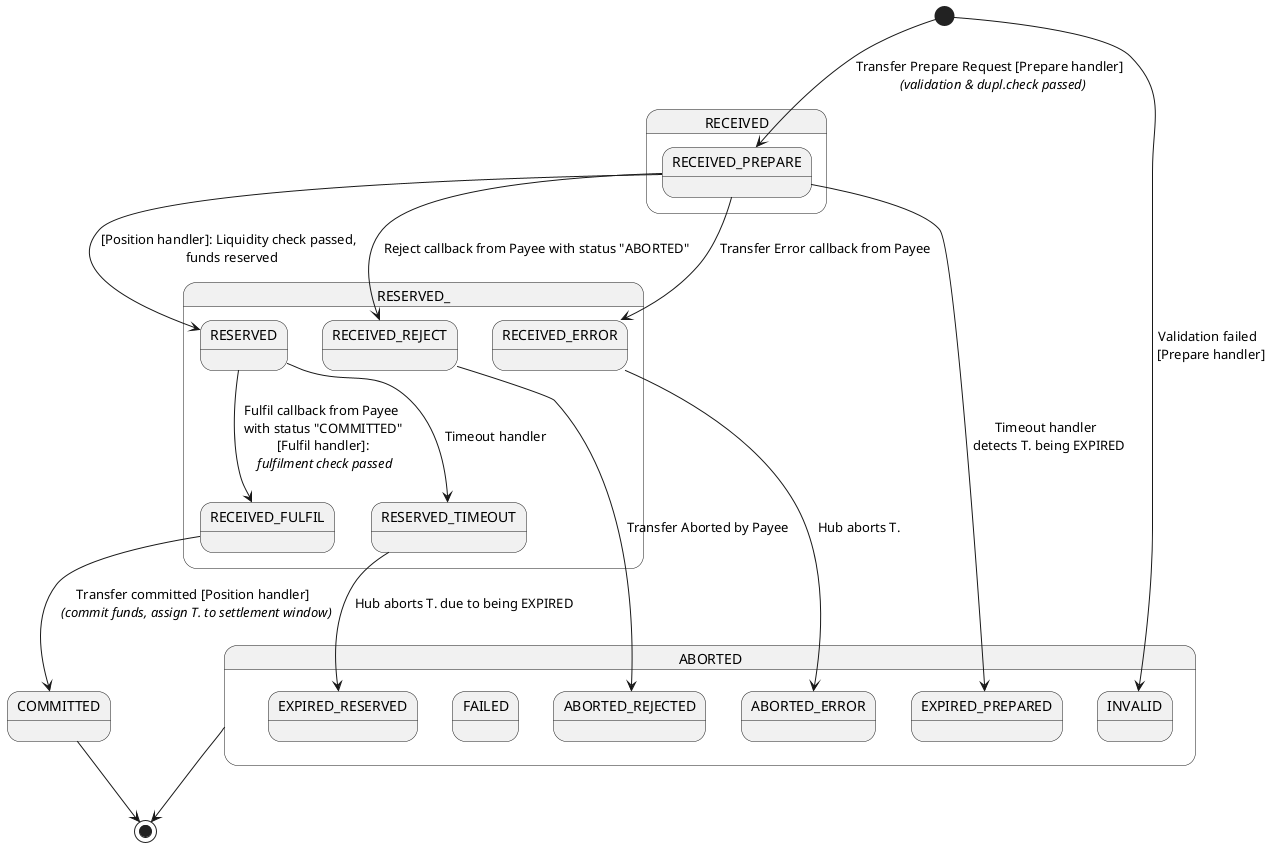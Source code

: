 @startuml

state RECEIVED {
  state RECEIVED_PREPARE {
  }
}

state RESERVED_ {
  state RESERVED {
  }
  state RECEIVED_FULFIL {
  }
  state RESERVED_TIMEOUT {
  }
  state RECEIVED_REJECT {
  }
  state RECEIVED_ERROR {
  }
}

state COMMITTED {
}

state ABORTED {
  state ABORTED_ERROR {
  }
  state ABORTED_REJECTED {
  }
  state EXPIRED_PREPARED {
  }
  state EXPIRED_RESERVED {
  }
  state FAILED {
  }
  state INVALID {
  }
}

[*] --> RECEIVED_PREPARE : Transfer Prepare Request [Prepare handler] \n <i>(validation & dupl.check passed)</i>
[*] --> INVALID : Validation failed \n [Prepare handler]
RECEIVED_PREPARE --> RESERVED : [Position handler]: Liquidity check passed, \n funds reserved
RECEIVED_PREPARE --> RECEIVED_REJECT : Reject callback from Payee with status "ABORTED"
RECEIVED_PREPARE --> RECEIVED_ERROR : Transfer Error callback from Payee

RECEIVED_FULFIL --> COMMITTED : Transfer committed [Position handler] \n <i>(commit funds, assign T. to settlement window)</i>

RECEIVED_REJECT --> ABORTED_REJECTED : Transfer Aborted by Payee
RECEIVED_ERROR --> ABORTED_ERROR : Hub aborts T.
RECEIVED_PREPARE --> EXPIRED_PREPARED : Timeout handler \n detects T. being EXPIRED

RESERVED --> RECEIVED_FULFIL : Fulfil callback from Payee \n with status "COMMITTED" \n [Fulfil handler]: \n <i>fulfilment check passed</i>
RESERVED --> RESERVED_TIMEOUT : Timeout handler
RESERVED_TIMEOUT --> EXPIRED_RESERVED : Hub aborts T. due to being EXPIRED

COMMITTED --> [*]
ABORTED --> [*]

@enduml
